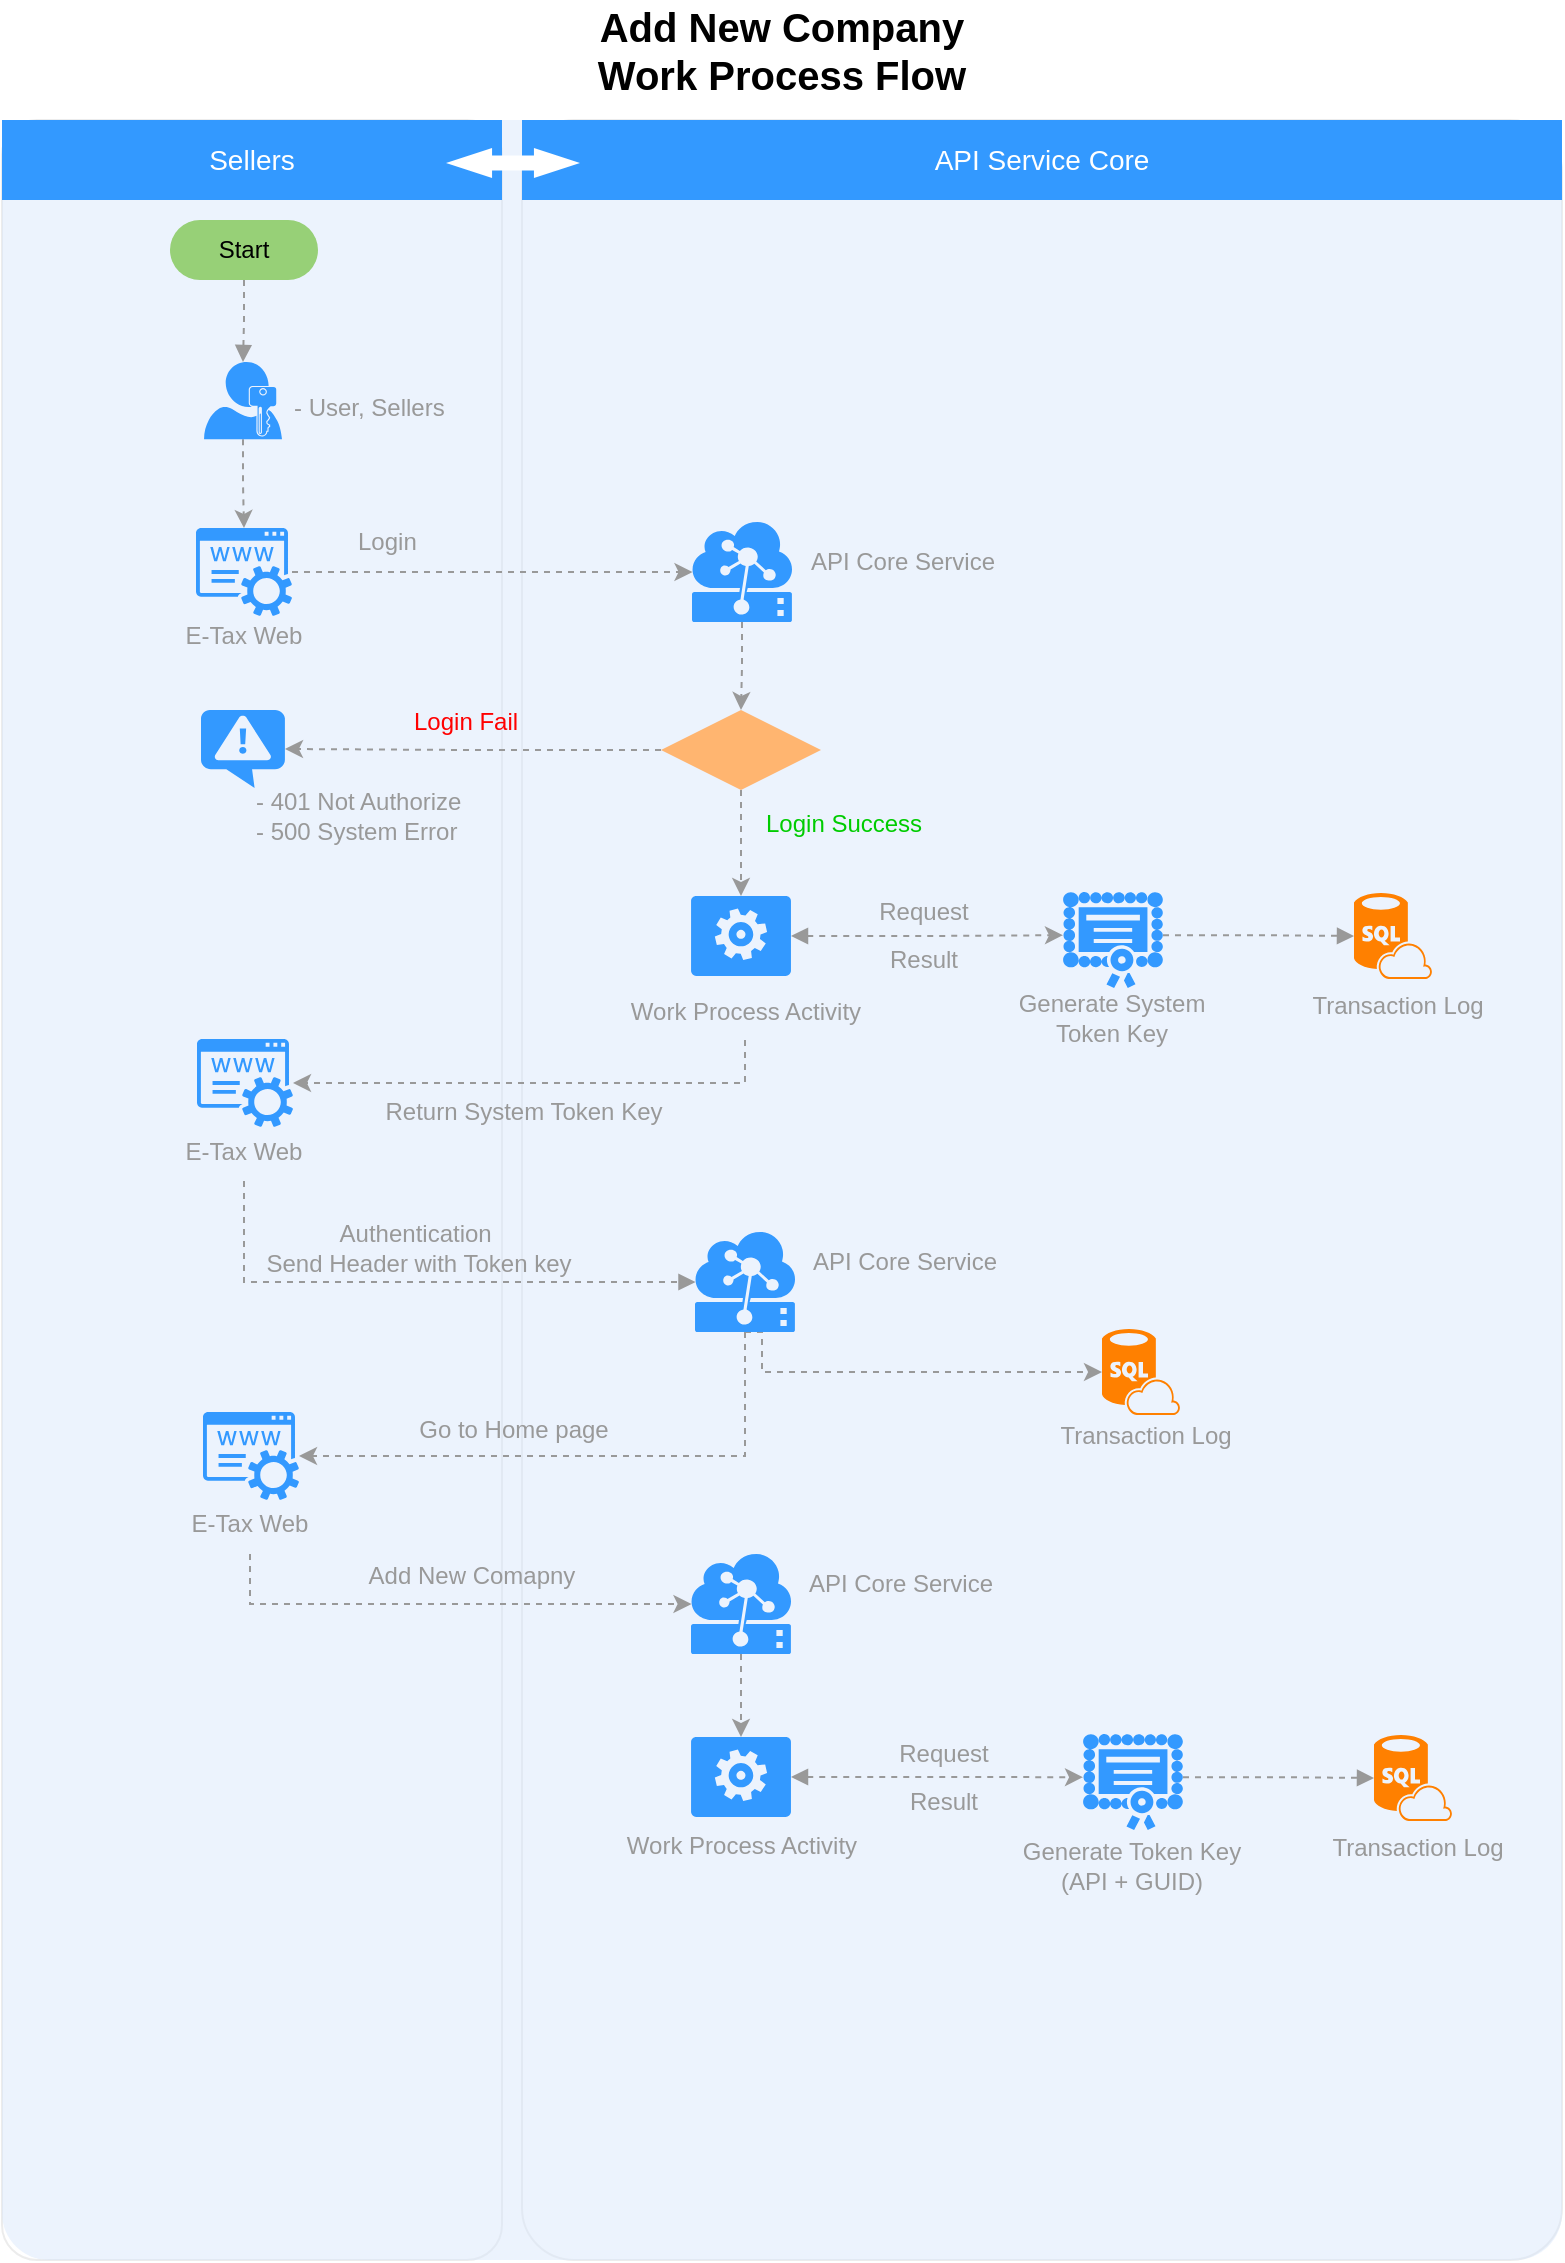 <mxfile version="10.8.0" type="github"><diagram id="Dl1dfu2-kZtuIZShn5Po" name="Page-1"><mxGraphModel dx="1220" dy="634" grid="1" gridSize="10" guides="1" tooltips="1" connect="1" arrows="1" fold="1" page="1" pageScale="1" pageWidth="827" pageHeight="1169" math="0" shadow="0"><root><mxCell id="0"/><mxCell id="1" parent="0"/><mxCell id="sVrNC7nZyOKUeq10wNxr-28" value="" style="rounded=1;whiteSpace=wrap;html=1;strokeColor=#E6E6E6;strokeWidth=1;fillColor=#FFFFFF;fontFamily=Helvetica;fontSize=14;fontColor=#FFB366;opacity=75;verticalAlign=top;fontStyle=1;arcSize=5;" vertex="1" parent="1"><mxGeometry x="290" y="80" width="520" height="1070" as="geometry"/></mxCell><mxCell id="sVrNC7nZyOKUeq10wNxr-27" value="" style="rounded=1;whiteSpace=wrap;html=1;strokeColor=#E6E6E6;strokeWidth=1;fillColor=#FFFFFF;fontFamily=Helvetica;fontSize=14;fontColor=#FFB366;opacity=75;verticalAlign=top;fontStyle=1;arcSize=7;" vertex="1" parent="1"><mxGeometry x="30" y="80" width="250" height="1070" as="geometry"/></mxCell><mxCell id="sVrNC7nZyOKUeq10wNxr-1" value="" style="rounded=1;whiteSpace=wrap;html=1;strokeColor=none;strokeWidth=1;fillColor=#dae8fc;fontSize=12;align=center;arcSize=3;opacity=50;" vertex="1" parent="1"><mxGeometry x="30" y="80" width="780" height="1070" as="geometry"/></mxCell><mxCell id="sVrNC7nZyOKUeq10wNxr-2" value="Sellers" style="whiteSpace=wrap;html=1;dashed=1;strokeColor=none;strokeWidth=2;fillColor=#3399FF;fontFamily=Helvetica;fontSize=14;fontColor=#FFFFFF;fontStyle=0" vertex="1" parent="1"><mxGeometry x="30" y="80" width="250" height="40" as="geometry"/></mxCell><mxCell id="sVrNC7nZyOKUeq10wNxr-4" value="API Service Core" style="whiteSpace=wrap;html=1;dashed=1;strokeColor=none;strokeWidth=2;fillColor=#3399FF;fontFamily=Helvetica;fontSize=14;fontColor=#FFFFFF;fontStyle=0" vertex="1" parent="1"><mxGeometry x="290" y="80" width="520" height="40" as="geometry"/></mxCell><mxCell id="sVrNC7nZyOKUeq10wNxr-7" value="Add New Company&lt;br&gt;Work Process Flow" style="text;html=1;strokeColor=none;fillColor=none;align=center;verticalAlign=middle;whiteSpace=wrap;rounded=0;fontStyle=1;fontSize=20;" vertex="1" parent="1"><mxGeometry x="290" y="20" width="260" height="50" as="geometry"/></mxCell><mxCell id="sVrNC7nZyOKUeq10wNxr-8" value="" style="shape=mxgraph.arrows.two_way_arrow_horizontal;html=1;verticalLabelPosition=bottom;verticalAlign=top;strokeWidth=2;strokeColor=none;dashed=1;fillColor=#FFFFFF;fontFamily=Verdana;fontSize=12;fontColor=#00BEF2" vertex="1" parent="1"><mxGeometry x="252" y="94" width="67" height="15" as="geometry"/></mxCell><mxCell id="sVrNC7nZyOKUeq10wNxr-158" style="edgeStyle=orthogonalEdgeStyle;rounded=0;orthogonalLoop=1;jettySize=auto;html=1;exitX=0.5;exitY=1;exitDx=0;exitDy=0;exitPerimeter=0;entryX=0;entryY=0.5;entryDx=0;entryDy=0;entryPerimeter=0;dashed=1;strokeColor=#999999;fontColor=#00CC00;" edge="1" parent="1" source="sVrNC7nZyOKUeq10wNxr-95" target="sVrNC7nZyOKUeq10wNxr-147"><mxGeometry relative="1" as="geometry"><Array as="points"><mxPoint x="410" y="686"/><mxPoint x="410" y="706"/></Array></mxGeometry></mxCell><mxCell id="sVrNC7nZyOKUeq10wNxr-95" value="" style="shadow=0;dashed=0;html=1;strokeColor=none;labelPosition=center;verticalLabelPosition=bottom;verticalAlign=top;align=center;shape=mxgraph.mscae.cloud.iot_edge;fillColor=#3399FF;pointerEvents=1;fontSize=12;fontColor=#999999;" vertex="1" parent="1"><mxGeometry x="376.5" y="636" width="50" height="50" as="geometry"/></mxCell><mxCell id="sVrNC7nZyOKUeq10wNxr-96" style="edgeStyle=orthogonalEdgeStyle;rounded=0;orthogonalLoop=1;jettySize=auto;html=1;fontSize=14;strokeColor=#999999;dashed=1;entryX=0.005;entryY=0.5;entryDx=0;entryDy=0;entryPerimeter=0;" edge="1" parent="1" source="sVrNC7nZyOKUeq10wNxr-110" target="sVrNC7nZyOKUeq10wNxr-104"><mxGeometry relative="1" as="geometry"><mxPoint x="521" y="333" as="targetPoint"/><mxPoint x="187" y="333" as="sourcePoint"/></mxGeometry></mxCell><mxCell id="sVrNC7nZyOKUeq10wNxr-97" value="Login" style="text;html=1;strokeColor=none;fillColor=none;align=left;verticalAlign=middle;whiteSpace=wrap;rounded=0;fontSize=12;fontColor=#999999;" vertex="1" parent="1"><mxGeometry x="205.5" y="281" width="59" height="20" as="geometry"/></mxCell><mxCell id="sVrNC7nZyOKUeq10wNxr-98" style="edgeStyle=orthogonalEdgeStyle;rounded=0;orthogonalLoop=1;jettySize=auto;html=1;exitX=0.5;exitY=1;exitDx=0;exitDy=0;dashed=1;strokeColor=#999999;exitPerimeter=0;" edge="1" parent="1" source="sVrNC7nZyOKUeq10wNxr-108" target="sVrNC7nZyOKUeq10wNxr-110"><mxGeometry relative="1" as="geometry"><mxPoint x="151" y="289" as="sourcePoint"/><mxPoint x="151" y="345" as="targetPoint"/></mxGeometry></mxCell><mxCell id="sVrNC7nZyOKUeq10wNxr-99" value="" style="group" vertex="1" connectable="0" parent="1"><mxGeometry x="675" y="456.5" width="108" height="79" as="geometry"/></mxCell><mxCell id="sVrNC7nZyOKUeq10wNxr-100" value="" style="group" vertex="1" connectable="0" parent="sVrNC7nZyOKUeq10wNxr-99"><mxGeometry width="108" height="79" as="geometry"/></mxCell><mxCell id="sVrNC7nZyOKUeq10wNxr-101" value="Transaction Log" style="text;html=1;strokeColor=none;fillColor=none;align=center;verticalAlign=middle;whiteSpace=wrap;rounded=0;fontSize=12;fontColor=#999999;" vertex="1" parent="sVrNC7nZyOKUeq10wNxr-100"><mxGeometry x="-1" y="52" width="108" height="29" as="geometry"/></mxCell><mxCell id="sVrNC7nZyOKUeq10wNxr-102" value="" style="verticalLabelPosition=bottom;html=1;verticalAlign=top;align=center;strokeColor=none;fillColor=#FF8000;shape=mxgraph.azure.sql_database_sql_azure;fontSize=12;fontColor=#999999;" vertex="1" parent="sVrNC7nZyOKUeq10wNxr-100"><mxGeometry x="31" y="10" width="39" height="43" as="geometry"/></mxCell><mxCell id="sVrNC7nZyOKUeq10wNxr-103" style="edgeStyle=orthogonalEdgeStyle;rounded=0;orthogonalLoop=1;jettySize=auto;html=1;exitX=0.5;exitY=1;exitDx=0;exitDy=0;exitPerimeter=0;entryX=0.5;entryY=0;entryDx=0;entryDy=0;dashed=1;strokeColor=#999999;" edge="1" parent="1" source="sVrNC7nZyOKUeq10wNxr-104" target="sVrNC7nZyOKUeq10wNxr-134"><mxGeometry relative="1" as="geometry"/></mxCell><mxCell id="sVrNC7nZyOKUeq10wNxr-104" value="" style="shadow=0;dashed=0;html=1;strokeColor=none;labelPosition=center;verticalLabelPosition=bottom;verticalAlign=top;align=center;shape=mxgraph.mscae.cloud.iot_edge;fillColor=#3399FF;pointerEvents=1;fontSize=12;fontColor=#999999;" vertex="1" parent="1"><mxGeometry x="375" y="281" width="50" height="50" as="geometry"/></mxCell><mxCell id="sVrNC7nZyOKUeq10wNxr-105" value="API Core Service" style="text;html=1;strokeColor=none;fillColor=none;align=center;verticalAlign=middle;whiteSpace=wrap;rounded=0;fontSize=12;fontColor=#999999;" vertex="1" parent="1"><mxGeometry x="430" y="286.5" width="101" height="29" as="geometry"/></mxCell><mxCell id="sVrNC7nZyOKUeq10wNxr-106" value="" style="group" vertex="1" connectable="0" parent="1"><mxGeometry x="131" y="201" width="162.5" height="50" as="geometry"/></mxCell><mxCell id="sVrNC7nZyOKUeq10wNxr-107" value="&lt;font color=&quot;#999999&quot; style=&quot;font-size: 12px&quot;&gt;- User, Sellers&lt;br&gt;&lt;br&gt;&lt;/font&gt;" style="text;html=1;strokeColor=none;fillColor=none;align=left;verticalAlign=middle;whiteSpace=wrap;rounded=0;fontSize=12;" vertex="1" parent="sVrNC7nZyOKUeq10wNxr-106"><mxGeometry x="42.5" y="10" width="120" height="40" as="geometry"/></mxCell><mxCell id="sVrNC7nZyOKUeq10wNxr-108" value="" style="pointerEvents=1;shadow=0;dashed=0;html=1;strokeColor=none;labelPosition=center;verticalLabelPosition=bottom;verticalAlign=top;align=center;shape=mxgraph.mscae.enterprise.user_permissions;fillColor=#3399FF;fontSize=14;" vertex="1" parent="sVrNC7nZyOKUeq10wNxr-106"><mxGeometry width="39" height="38.678" as="geometry"/></mxCell><mxCell id="sVrNC7nZyOKUeq10wNxr-109" value="" style="group" vertex="1" connectable="0" parent="1"><mxGeometry x="95.5" y="284" width="110" height="74" as="geometry"/></mxCell><mxCell id="sVrNC7nZyOKUeq10wNxr-110" value="" style="pointerEvents=1;shadow=0;dashed=0;html=1;strokeColor=none;fillColor=#3399FF;labelPosition=center;verticalLabelPosition=bottom;verticalAlign=top;outlineConnect=0;align=center;shape=mxgraph.office.services.registrar_service;" vertex="1" parent="sVrNC7nZyOKUeq10wNxr-109"><mxGeometry x="31.5" width="48" height="44" as="geometry"/></mxCell><mxCell id="sVrNC7nZyOKUeq10wNxr-111" value="E-Tax Web" style="text;html=1;strokeColor=none;fillColor=none;align=center;verticalAlign=middle;whiteSpace=wrap;rounded=0;fontSize=12;fontColor=#999999;" vertex="1" parent="sVrNC7nZyOKUeq10wNxr-109"><mxGeometry y="39" width="110" height="30" as="geometry"/></mxCell><mxCell id="sVrNC7nZyOKUeq10wNxr-112" value="" style="group" vertex="1" connectable="0" parent="1"><mxGeometry x="321.5" y="468" width="160" height="72" as="geometry"/></mxCell><mxCell id="sVrNC7nZyOKUeq10wNxr-113" value="" style="verticalLabelPosition=bottom;html=1;verticalAlign=top;align=center;strokeColor=none;fillColor=#3399FF;shape=mxgraph.azure.worker_role;fontSize=12;fontColor=#999999;" vertex="1" parent="sVrNC7nZyOKUeq10wNxr-112"><mxGeometry x="53" width="50" height="40" as="geometry"/></mxCell><mxCell id="sVrNC7nZyOKUeq10wNxr-114" value="Work Process Activity&lt;br&gt;" style="text;html=1;strokeColor=none;fillColor=none;align=center;verticalAlign=middle;whiteSpace=wrap;rounded=0;fontSize=12;fontColor=#999999;" vertex="1" parent="sVrNC7nZyOKUeq10wNxr-112"><mxGeometry y="43" width="160" height="29" as="geometry"/></mxCell><mxCell id="sVrNC7nZyOKUeq10wNxr-115" value="" style="group" vertex="1" connectable="0" parent="1"><mxGeometry x="527.5" y="459.5" width="114" height="81" as="geometry"/></mxCell><mxCell id="sVrNC7nZyOKUeq10wNxr-116" value="" style="group" vertex="1" connectable="0" parent="sVrNC7nZyOKUeq10wNxr-115"><mxGeometry width="114" height="81" as="geometry"/></mxCell><mxCell id="sVrNC7nZyOKUeq10wNxr-117" value="Generate System Token Key&lt;br&gt;" style="text;html=1;strokeColor=none;fillColor=none;align=center;verticalAlign=middle;whiteSpace=wrap;rounded=0;fontSize=12;fontColor=#999999;" vertex="1" parent="sVrNC7nZyOKUeq10wNxr-116"><mxGeometry y="54" width="114" height="30" as="geometry"/></mxCell><mxCell id="sVrNC7nZyOKUeq10wNxr-118" value="" style="pointerEvents=1;shadow=0;dashed=0;html=1;strokeColor=none;labelPosition=center;verticalLabelPosition=bottom;verticalAlign=top;align=center;shape=mxgraph.mscae.intune.inventory_license;fillColor=#3399FF;fontSize=14;" vertex="1" parent="sVrNC7nZyOKUeq10wNxr-115"><mxGeometry x="33" y="6.5" width="50" height="48" as="geometry"/></mxCell><mxCell id="sVrNC7nZyOKUeq10wNxr-119" style="edgeStyle=orthogonalEdgeStyle;rounded=0;orthogonalLoop=1;jettySize=auto;html=1;exitX=1;exitY=0.5;exitDx=0;exitDy=0;exitPerimeter=0;entryX=0;entryY=0.45;entryDx=0;entryDy=0;entryPerimeter=0;dashed=1;strokeColor=#999999;startArrow=block;startFill=1;" edge="1" parent="1" source="sVrNC7nZyOKUeq10wNxr-113" target="sVrNC7nZyOKUeq10wNxr-118"><mxGeometry relative="1" as="geometry"/></mxCell><mxCell id="sVrNC7nZyOKUeq10wNxr-120" value="Request" style="text;html=1;strokeColor=none;fillColor=none;align=center;verticalAlign=middle;whiteSpace=wrap;rounded=0;fontSize=12;fontColor=#999999;" vertex="1" parent="1"><mxGeometry x="461" y="466" width="60" height="20" as="geometry"/></mxCell><mxCell id="sVrNC7nZyOKUeq10wNxr-121" value="Result" style="text;html=1;strokeColor=none;fillColor=none;align=center;verticalAlign=middle;whiteSpace=wrap;rounded=0;fontSize=12;fontColor=#999999;" vertex="1" parent="1"><mxGeometry x="461" y="490" width="60" height="20" as="geometry"/></mxCell><mxCell id="sVrNC7nZyOKUeq10wNxr-123" value="" style="group" vertex="1" connectable="0" parent="1"><mxGeometry x="96" y="539.5" width="110" height="74" as="geometry"/></mxCell><mxCell id="sVrNC7nZyOKUeq10wNxr-124" value="" style="pointerEvents=1;shadow=0;dashed=0;html=1;strokeColor=none;fillColor=#3399FF;labelPosition=center;verticalLabelPosition=bottom;verticalAlign=top;outlineConnect=0;align=center;shape=mxgraph.office.services.registrar_service;" vertex="1" parent="sVrNC7nZyOKUeq10wNxr-123"><mxGeometry x="31.5" width="48" height="44" as="geometry"/></mxCell><mxCell id="sVrNC7nZyOKUeq10wNxr-125" value="E-Tax Web" style="text;html=1;strokeColor=none;fillColor=none;align=center;verticalAlign=middle;whiteSpace=wrap;rounded=0;fontSize=12;fontColor=#999999;" vertex="1" parent="sVrNC7nZyOKUeq10wNxr-123"><mxGeometry y="41" width="110" height="30" as="geometry"/></mxCell><mxCell id="sVrNC7nZyOKUeq10wNxr-126" value="Return System Token Key&lt;br&gt;" style="text;html=1;strokeColor=none;fillColor=none;align=center;verticalAlign=middle;whiteSpace=wrap;rounded=0;fontSize=12;fontColor=#999999;" vertex="1" parent="1"><mxGeometry x="206.5" y="567.5" width="168" height="16" as="geometry"/></mxCell><mxCell id="sVrNC7nZyOKUeq10wNxr-127" style="edgeStyle=orthogonalEdgeStyle;rounded=0;orthogonalLoop=1;jettySize=auto;html=1;exitX=0.5;exitY=1;exitDx=0;exitDy=0;entryX=0.005;entryY=0.5;entryDx=0;entryDy=0;dashed=1;startArrow=none;startFill=0;endArrow=block;endFill=1;strokeColor=#999999;entryPerimeter=0;" edge="1" parent="1" source="sVrNC7nZyOKUeq10wNxr-125" target="sVrNC7nZyOKUeq10wNxr-95"><mxGeometry relative="1" as="geometry"><mxPoint x="368" y="619" as="targetPoint"/></mxGeometry></mxCell><mxCell id="sVrNC7nZyOKUeq10wNxr-128" style="edgeStyle=orthogonalEdgeStyle;rounded=0;orthogonalLoop=1;jettySize=auto;html=1;exitX=1;exitY=0.45;exitDx=0;exitDy=0;exitPerimeter=0;entryX=0;entryY=0.5;entryDx=0;entryDy=0;entryPerimeter=0;dashed=1;startArrow=none;startFill=0;endArrow=block;endFill=1;strokeColor=#999999;" edge="1" parent="1" source="sVrNC7nZyOKUeq10wNxr-118" target="sVrNC7nZyOKUeq10wNxr-102"><mxGeometry relative="1" as="geometry"/></mxCell><mxCell id="sVrNC7nZyOKUeq10wNxr-129" value="Authentication&amp;nbsp;&lt;br&gt;Send Header with Token key&lt;br&gt;" style="text;html=1;strokeColor=none;fillColor=none;align=center;verticalAlign=middle;whiteSpace=wrap;rounded=0;fontSize=12;fontColor=#999999;" vertex="1" parent="1"><mxGeometry x="157" y="627" width="163" height="34" as="geometry"/></mxCell><mxCell id="sVrNC7nZyOKUeq10wNxr-130" value="API Core Service" style="text;html=1;strokeColor=none;fillColor=none;align=center;verticalAlign=middle;whiteSpace=wrap;rounded=0;fontSize=12;fontColor=#999999;" vertex="1" parent="1"><mxGeometry x="431" y="636.5" width="101" height="29" as="geometry"/></mxCell><mxCell id="sVrNC7nZyOKUeq10wNxr-131" style="edgeStyle=orthogonalEdgeStyle;rounded=0;orthogonalLoop=1;jettySize=auto;html=1;exitX=0.5;exitY=1;exitDx=0;exitDy=0;entryX=0.5;entryY=0;entryDx=0;entryDy=0;entryPerimeter=0;dashed=1;startArrow=none;startFill=0;endArrow=block;endFill=1;strokeColor=#999999;fontColor=#000000;" edge="1" parent="1" source="sVrNC7nZyOKUeq10wNxr-132" target="sVrNC7nZyOKUeq10wNxr-108"><mxGeometry relative="1" as="geometry"/></mxCell><mxCell id="sVrNC7nZyOKUeq10wNxr-132" value="Start" style="rounded=1;whiteSpace=wrap;html=1;fontColor=#000000;align=center;arcSize=50;labelBackgroundColor=none;fillColor=#97D077;strokeColor=none;" vertex="1" parent="1"><mxGeometry x="114" y="130" width="74" height="30" as="geometry"/></mxCell><mxCell id="sVrNC7nZyOKUeq10wNxr-133" value="Login Success&lt;br&gt;" style="text;html=1;strokeColor=none;fillColor=none;align=left;verticalAlign=middle;whiteSpace=wrap;rounded=0;fontSize=12;fontColor=#00CC00;" vertex="1" parent="1"><mxGeometry x="410" y="415" width="103" height="34" as="geometry"/></mxCell><mxCell id="sVrNC7nZyOKUeq10wNxr-135" style="edgeStyle=orthogonalEdgeStyle;rounded=0;orthogonalLoop=1;jettySize=auto;html=1;exitX=0.5;exitY=1;exitDx=0;exitDy=0;entryX=0.5;entryY=0;entryDx=0;entryDy=0;entryPerimeter=0;strokeColor=#999999;dashed=1;" edge="1" parent="1" source="sVrNC7nZyOKUeq10wNxr-134" target="sVrNC7nZyOKUeq10wNxr-113"><mxGeometry relative="1" as="geometry"/></mxCell><mxCell id="sVrNC7nZyOKUeq10wNxr-140" style="edgeStyle=orthogonalEdgeStyle;rounded=0;orthogonalLoop=1;jettySize=auto;html=1;exitX=0;exitY=0.5;exitDx=0;exitDy=0;entryX=1;entryY=0.5;entryDx=0;entryDy=0;entryPerimeter=0;dashed=1;strokeColor=#999999;" edge="1" parent="1" source="sVrNC7nZyOKUeq10wNxr-134" target="sVrNC7nZyOKUeq10wNxr-136"><mxGeometry relative="1" as="geometry"/></mxCell><mxCell id="sVrNC7nZyOKUeq10wNxr-134" value="" style="rhombus;whiteSpace=wrap;html=1;strokeColor=none;strokeWidth=1;fillColor=#FFB570;fontSize=12;fontColor=#999999;align=left;" vertex="1" parent="1"><mxGeometry x="359.5" y="375" width="80" height="40" as="geometry"/></mxCell><mxCell id="sVrNC7nZyOKUeq10wNxr-136" value="" style="verticalLabelPosition=bottom;html=1;verticalAlign=top;align=center;strokeColor=none;fillColor=#3399FF;shape=mxgraph.azure.notification_topic;fontSize=12;fontColor=#999999;" vertex="1" parent="1"><mxGeometry x="129.5" y="375" width="42" height="39" as="geometry"/></mxCell><mxCell id="sVrNC7nZyOKUeq10wNxr-137" value="- 401 Not Authorize&lt;br&gt;- 500 System Error&lt;br&gt;" style="text;html=1;strokeColor=none;fillColor=none;align=left;verticalAlign=middle;whiteSpace=wrap;rounded=0;fontSize=12;fontColor=#999999;" vertex="1" parent="1"><mxGeometry x="155" y="410" width="143" height="35" as="geometry"/></mxCell><mxCell id="sVrNC7nZyOKUeq10wNxr-141" value="Login Fail&lt;br&gt;" style="text;html=1;strokeColor=none;fillColor=none;align=left;verticalAlign=middle;whiteSpace=wrap;rounded=0;fontSize=12;fontColor=#FF0000;" vertex="1" parent="1"><mxGeometry x="234" y="370" width="103" height="22" as="geometry"/></mxCell><mxCell id="sVrNC7nZyOKUeq10wNxr-143" style="edgeStyle=orthogonalEdgeStyle;rounded=0;orthogonalLoop=1;jettySize=auto;html=1;exitX=0.5;exitY=1;exitDx=0;exitDy=0;dashed=1;strokeColor=#999999;fontColor=#00CC00;" edge="1" parent="1" source="sVrNC7nZyOKUeq10wNxr-114" target="sVrNC7nZyOKUeq10wNxr-124"><mxGeometry relative="1" as="geometry"/></mxCell><mxCell id="sVrNC7nZyOKUeq10wNxr-148" value="" style="group" vertex="1" connectable="0" parent="1"><mxGeometry x="321.5" y="888.5" width="160" height="72" as="geometry"/></mxCell><mxCell id="sVrNC7nZyOKUeq10wNxr-149" value="" style="verticalLabelPosition=bottom;html=1;verticalAlign=top;align=center;strokeColor=none;fillColor=#3399FF;shape=mxgraph.azure.worker_role;fontSize=12;fontColor=#999999;" vertex="1" parent="sVrNC7nZyOKUeq10wNxr-148"><mxGeometry x="53" width="50" height="40" as="geometry"/></mxCell><mxCell id="sVrNC7nZyOKUeq10wNxr-159" value="" style="group" vertex="1" connectable="0" parent="1"><mxGeometry x="540" y="703.5" width="108" height="79" as="geometry"/></mxCell><mxCell id="sVrNC7nZyOKUeq10wNxr-145" value="" style="group" vertex="1" connectable="0" parent="sVrNC7nZyOKUeq10wNxr-159"><mxGeometry width="108" height="79" as="geometry"/></mxCell><mxCell id="sVrNC7nZyOKUeq10wNxr-146" value="Transaction Log" style="text;html=1;strokeColor=none;fillColor=none;align=center;verticalAlign=middle;whiteSpace=wrap;rounded=0;fontSize=12;fontColor=#999999;" vertex="1" parent="sVrNC7nZyOKUeq10wNxr-145"><mxGeometry x="8" y="20" width="108" height="29" as="geometry"/></mxCell><mxCell id="sVrNC7nZyOKUeq10wNxr-147" value="" style="verticalLabelPosition=bottom;html=1;verticalAlign=top;align=center;strokeColor=none;fillColor=#FF8000;shape=mxgraph.azure.sql_database_sql_azure;fontSize=12;fontColor=#999999;" vertex="1" parent="sVrNC7nZyOKUeq10wNxr-145"><mxGeometry x="40" y="-19" width="39" height="43" as="geometry"/></mxCell><mxCell id="sVrNC7nZyOKUeq10wNxr-167" value="" style="group" vertex="1" connectable="0" parent="1"><mxGeometry x="99" y="726" width="110" height="74" as="geometry"/></mxCell><mxCell id="sVrNC7nZyOKUeq10wNxr-168" value="" style="pointerEvents=1;shadow=0;dashed=0;html=1;strokeColor=none;fillColor=#3399FF;labelPosition=center;verticalLabelPosition=bottom;verticalAlign=top;outlineConnect=0;align=center;shape=mxgraph.office.services.registrar_service;" vertex="1" parent="sVrNC7nZyOKUeq10wNxr-167"><mxGeometry x="31.5" width="48" height="44" as="geometry"/></mxCell><mxCell id="sVrNC7nZyOKUeq10wNxr-169" value="E-Tax Web" style="text;html=1;strokeColor=none;fillColor=none;align=center;verticalAlign=middle;whiteSpace=wrap;rounded=0;fontSize=12;fontColor=#999999;" vertex="1" parent="sVrNC7nZyOKUeq10wNxr-167"><mxGeometry y="41" width="110" height="30" as="geometry"/></mxCell><mxCell id="sVrNC7nZyOKUeq10wNxr-170" value="Go to Home page&lt;br&gt;" style="text;html=1;strokeColor=none;fillColor=none;align=center;verticalAlign=middle;whiteSpace=wrap;rounded=0;fontSize=12;fontColor=#999999;" vertex="1" parent="1"><mxGeometry x="201.5" y="727" width="168" height="16" as="geometry"/></mxCell><mxCell id="sVrNC7nZyOKUeq10wNxr-171" style="edgeStyle=orthogonalEdgeStyle;rounded=0;orthogonalLoop=1;jettySize=auto;html=1;exitX=0.5;exitY=1;exitDx=0;exitDy=0;dashed=1;strokeColor=#999999;fontColor=#00CC00;exitPerimeter=0;" edge="1" parent="1" target="sVrNC7nZyOKUeq10wNxr-168" source="sVrNC7nZyOKUeq10wNxr-95"><mxGeometry relative="1" as="geometry"><mxPoint x="405" y="726.5" as="sourcePoint"/><Array as="points"><mxPoint x="402" y="748"/></Array></mxGeometry></mxCell><mxCell id="sVrNC7nZyOKUeq10wNxr-182" style="edgeStyle=orthogonalEdgeStyle;rounded=0;orthogonalLoop=1;jettySize=auto;html=1;exitX=0.5;exitY=1;exitDx=0;exitDy=0;exitPerimeter=0;entryX=0.5;entryY=0;entryDx=0;entryDy=0;entryPerimeter=0;dashed=1;strokeColor=#999999;fontColor=#00CC00;" edge="1" parent="1" source="sVrNC7nZyOKUeq10wNxr-173" target="sVrNC7nZyOKUeq10wNxr-149"><mxGeometry relative="1" as="geometry"/></mxCell><mxCell id="sVrNC7nZyOKUeq10wNxr-173" value="" style="shadow=0;dashed=0;html=1;strokeColor=none;labelPosition=center;verticalLabelPosition=bottom;verticalAlign=top;align=center;shape=mxgraph.mscae.cloud.iot_edge;fillColor=#3399FF;pointerEvents=1;fontSize=12;fontColor=#999999;" vertex="1" parent="1"><mxGeometry x="374.5" y="797" width="50" height="50" as="geometry"/></mxCell><mxCell id="sVrNC7nZyOKUeq10wNxr-174" value="API Core Service" style="text;html=1;strokeColor=none;fillColor=none;align=center;verticalAlign=middle;whiteSpace=wrap;rounded=0;fontSize=12;fontColor=#999999;" vertex="1" parent="1"><mxGeometry x="429" y="797.5" width="101" height="29" as="geometry"/></mxCell><mxCell id="sVrNC7nZyOKUeq10wNxr-175" value="" style="group" vertex="1" connectable="0" parent="1"><mxGeometry x="540" y="961" width="108" height="79" as="geometry"/></mxCell><mxCell id="sVrNC7nZyOKUeq10wNxr-179" style="edgeStyle=orthogonalEdgeStyle;rounded=0;orthogonalLoop=1;jettySize=auto;html=1;exitX=0.5;exitY=1;exitDx=0;exitDy=0;entryX=0.005;entryY=0.5;entryDx=0;entryDy=0;entryPerimeter=0;dashed=1;strokeColor=#999999;fontColor=#00CC00;" edge="1" parent="1" source="sVrNC7nZyOKUeq10wNxr-169" target="sVrNC7nZyOKUeq10wNxr-173"><mxGeometry relative="1" as="geometry"/></mxCell><mxCell id="sVrNC7nZyOKUeq10wNxr-181" value="Add New Comapny&lt;br&gt;" style="text;html=1;strokeColor=none;fillColor=none;align=center;verticalAlign=middle;whiteSpace=wrap;rounded=0;fontSize=12;fontColor=#999999;" vertex="1" parent="1"><mxGeometry x="180.5" y="800" width="168" height="16" as="geometry"/></mxCell><mxCell id="sVrNC7nZyOKUeq10wNxr-150" value="Work Process Activity&lt;br&gt;" style="text;html=1;strokeColor=none;fillColor=none;align=center;verticalAlign=middle;whiteSpace=wrap;rounded=0;fontSize=12;fontColor=#999999;" vertex="1" parent="1"><mxGeometry x="320" y="928" width="160" height="29" as="geometry"/></mxCell><mxCell id="sVrNC7nZyOKUeq10wNxr-185" value="Transaction Log" style="text;html=1;strokeColor=none;fillColor=none;align=center;verticalAlign=middle;whiteSpace=wrap;rounded=0;fontSize=12;fontColor=#999999;" vertex="1" parent="1"><mxGeometry x="684" y="929.5" width="108" height="29" as="geometry"/></mxCell><mxCell id="sVrNC7nZyOKUeq10wNxr-186" value="" style="verticalLabelPosition=bottom;html=1;verticalAlign=top;align=center;strokeColor=none;fillColor=#FF8000;shape=mxgraph.azure.sql_database_sql_azure;fontSize=12;fontColor=#999999;" vertex="1" parent="1"><mxGeometry x="716" y="887.5" width="39" height="43" as="geometry"/></mxCell><mxCell id="sVrNC7nZyOKUeq10wNxr-187" value="Generate Token Key&lt;br&gt;(API + GUID)&lt;br&gt;" style="text;html=1;strokeColor=none;fillColor=none;align=center;verticalAlign=middle;whiteSpace=wrap;rounded=0;fontSize=12;fontColor=#999999;" vertex="1" parent="1"><mxGeometry x="538" y="935" width="114" height="36" as="geometry"/></mxCell><mxCell id="sVrNC7nZyOKUeq10wNxr-188" value="" style="pointerEvents=1;shadow=0;dashed=0;html=1;strokeColor=none;labelPosition=center;verticalLabelPosition=bottom;verticalAlign=top;align=center;shape=mxgraph.mscae.intune.inventory_license;fillColor=#3399FF;fontSize=14;" vertex="1" parent="1"><mxGeometry x="570.5" y="887" width="50" height="48" as="geometry"/></mxCell><mxCell id="sVrNC7nZyOKUeq10wNxr-189" style="edgeStyle=orthogonalEdgeStyle;rounded=0;orthogonalLoop=1;jettySize=auto;html=1;exitX=1;exitY=0.5;exitDx=0;exitDy=0;exitPerimeter=0;entryX=0;entryY=0.45;entryDx=0;entryDy=0;entryPerimeter=0;dashed=1;strokeColor=#999999;startArrow=block;startFill=1;" edge="1" parent="1" target="sVrNC7nZyOKUeq10wNxr-188" source="sVrNC7nZyOKUeq10wNxr-149"><mxGeometry relative="1" as="geometry"><mxPoint x="435" y="908" as="sourcePoint"/></mxGeometry></mxCell><mxCell id="sVrNC7nZyOKUeq10wNxr-190" value="Request" style="text;html=1;strokeColor=none;fillColor=none;align=center;verticalAlign=middle;whiteSpace=wrap;rounded=0;fontSize=12;fontColor=#999999;" vertex="1" parent="1"><mxGeometry x="471" y="887" width="60" height="20" as="geometry"/></mxCell><mxCell id="sVrNC7nZyOKUeq10wNxr-191" value="Result" style="text;html=1;strokeColor=none;fillColor=none;align=center;verticalAlign=middle;whiteSpace=wrap;rounded=0;fontSize=12;fontColor=#999999;" vertex="1" parent="1"><mxGeometry x="471" y="911" width="60" height="20" as="geometry"/></mxCell><mxCell id="sVrNC7nZyOKUeq10wNxr-192" style="edgeStyle=orthogonalEdgeStyle;rounded=0;orthogonalLoop=1;jettySize=auto;html=1;exitX=1;exitY=0.45;exitDx=0;exitDy=0;exitPerimeter=0;entryX=0;entryY=0.5;entryDx=0;entryDy=0;entryPerimeter=0;dashed=1;startArrow=none;startFill=0;endArrow=block;endFill=1;strokeColor=#999999;" edge="1" parent="1" source="sVrNC7nZyOKUeq10wNxr-188" target="sVrNC7nZyOKUeq10wNxr-186"><mxGeometry relative="1" as="geometry"/></mxCell></root></mxGraphModel></diagram></mxfile>